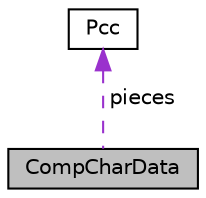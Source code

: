 digraph "CompCharData"
{
  edge [fontname="Helvetica",fontsize="10",labelfontname="Helvetica",labelfontsize="10"];
  node [fontname="Helvetica",fontsize="10",shape=record];
  Node1 [label="CompCharData",height=0.2,width=0.4,color="black", fillcolor="grey75", style="filled" fontcolor="black"];
  Node2 -> Node1 [dir="back",color="darkorchid3",fontsize="10",style="dashed",label=" pieces" ,fontname="Helvetica"];
  Node2 [label="Pcc",height=0.2,width=0.4,color="black", fillcolor="white", style="filled",URL="$df/d90/structPcc.html"];
}
